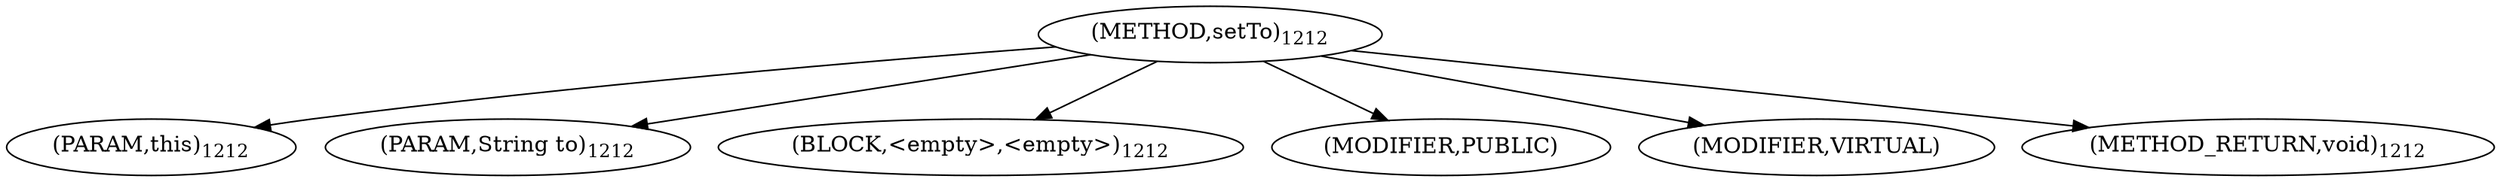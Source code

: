 digraph "setTo" {  
"2523" [label = <(METHOD,setTo)<SUB>1212</SUB>> ]
"2524" [label = <(PARAM,this)<SUB>1212</SUB>> ]
"2525" [label = <(PARAM,String to)<SUB>1212</SUB>> ]
"2526" [label = <(BLOCK,&lt;empty&gt;,&lt;empty&gt;)<SUB>1212</SUB>> ]
"2527" [label = <(MODIFIER,PUBLIC)> ]
"2528" [label = <(MODIFIER,VIRTUAL)> ]
"2529" [label = <(METHOD_RETURN,void)<SUB>1212</SUB>> ]
  "2523" -> "2524" 
  "2523" -> "2525" 
  "2523" -> "2526" 
  "2523" -> "2527" 
  "2523" -> "2528" 
  "2523" -> "2529" 
}
